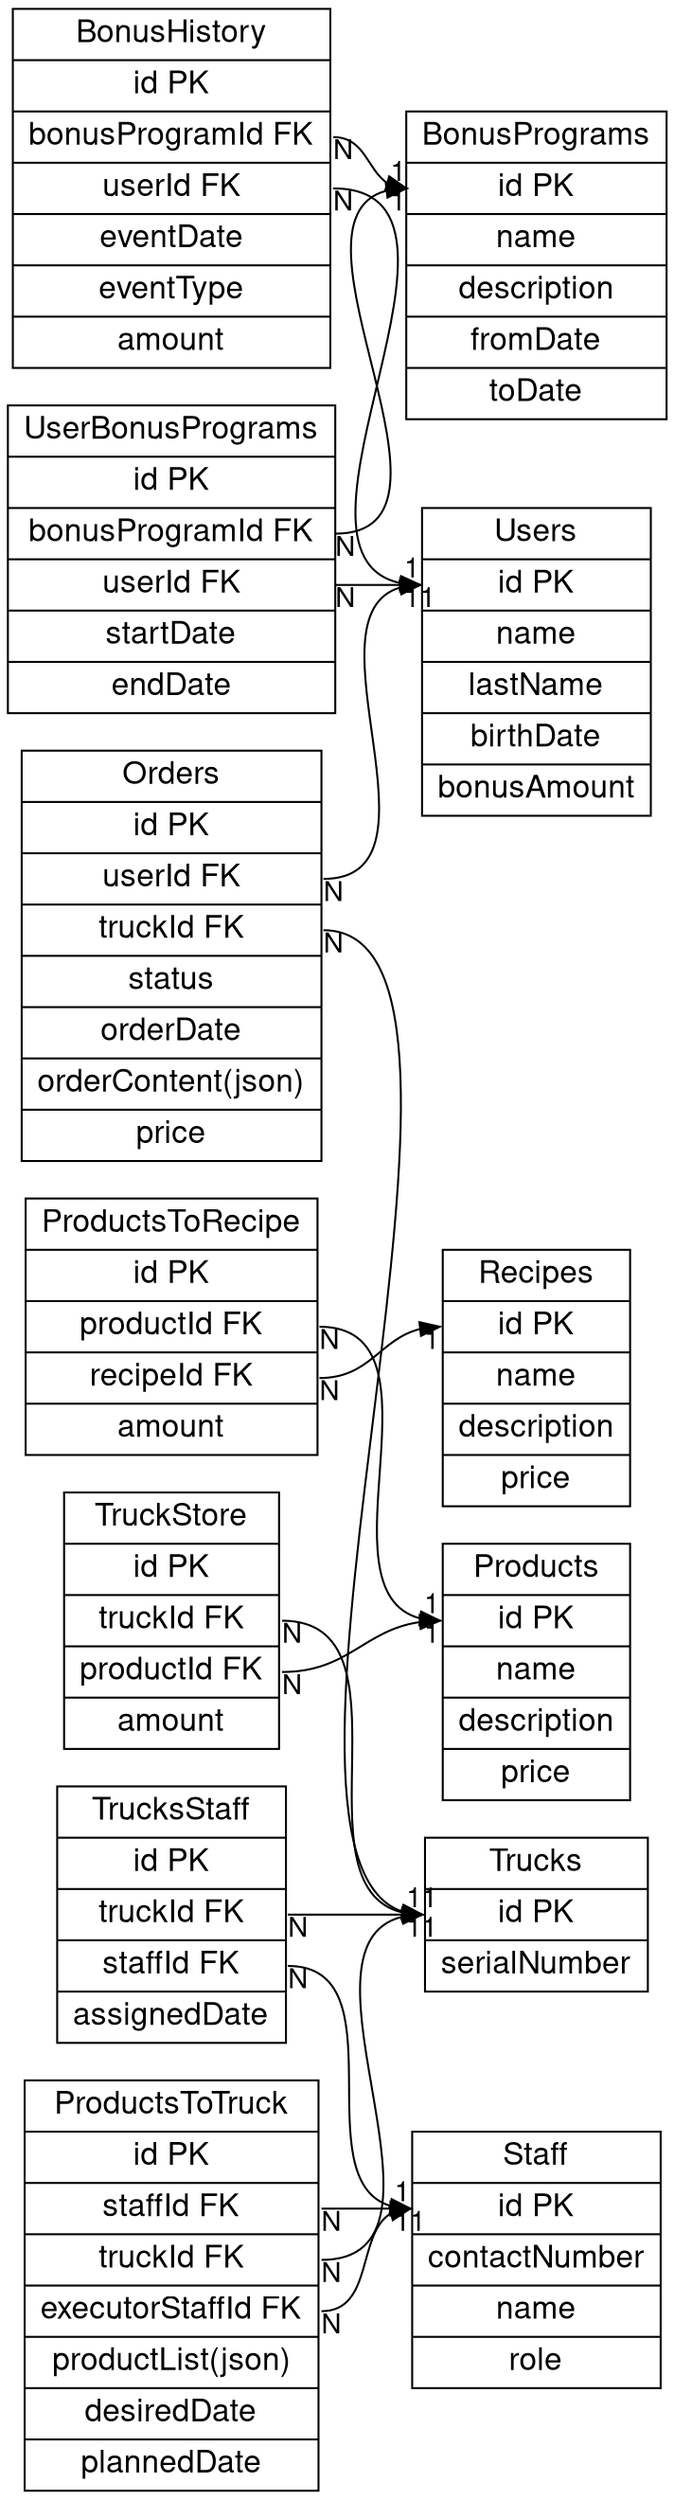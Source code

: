 digraph g {
    fontname = "Helvetica,Arial,sans-serif"
    node [fontname = "Helvetica,Arial,sans-serif"]
    edge [fontname = "Helvetica,Arial,sans-serif"]
    graph [
    rankdir = "LR"
    ];
    node [
    fontsize = "16"
    shape = "record"
    ];
    edge [];

    Orders [
        label = "Orders
        |id PK
        |<userId> userId FK
        |<truckId> truckId FK
        |status
        |orderDate
        |orderContent(json)
        |price
        "
    ];
    Users [
        label = "Users
            |<id> id PK
            |name
            |lastName
            |birthDate
            |bonusAmount
        "
    ];
    Trucks [
        label = "Trucks
        |<id> id PK
        |serialNumber
        "
    ];
    Products [
        label = "Products
            |<id> id PK
            |name
            |description
            |price
            "
    ];

    TruckStore [
        label = "TruckStore
            |<id> id PK
            |<truckId> truckId FK
            |<productId> productId FK
            |amount
            "
    ];

    Recipes [
        label = "Recipes
                |<id> id PK
                |name
                |description
                |price
                "
    ];


    ProductsToRecipe [
    label = "ProductsToRecipe
                |<id> id PK
                |<productId> productId FK
                |<recipeId> recipeId FK
                |amount
                "
    ];

    Staff [
        label = "Staff
                |<id> id PK
                |contactNumber
                |name
                |role
                "
    ];

    TrucksStaff [
        label = "TrucksStaff
                |<id> id PK
                |<truckId> truckId FK
                |<staffId> staffId FK
                |assignedDate
                "
    ];

    BonusPrograms [
        label = "BonusPrograms
                |<id> id PK
                |name
                |description
                |fromDate
                |toDate
                "
    ]

    ProductsToTruck [
        label = "ProductsToTruck
                |<id> id PK
                |<staffId> staffId FK
                |<truckId> truckId FK
                |<executorStaffId> executorStaffId FK
                |productList(json)
                |desiredDate
                |plannedDate
                "
    ]

    UserBonusPrograms  [
    label = "UserBonusPrograms
                |<id> id PK
                |<bonusProgramId> bonusProgramId FK
                |<userId> userId FK
                |startDate
                |endDate
                "
    ];


    BonusHistory  [
    label = "BonusHistory
                |<id> id PK
                |<bonusProgramId> bonusProgramId FK
                |<userId> userId FK
                |eventDate
                |eventType
                |amount
                "
    ];

    BonusHistory: userId -> Users: id [
    headlabel="1"
    taillabel="N"
    ]

    BonusHistory: bonusProgramId -> BonusPrograms: id [
    headlabel="1"
    taillabel="N"
    ]

    UserBonusPrograms: bonusProgramId -> BonusPrograms: id [
        headlabel="1"
        taillabel="N"
    ]

    UserBonusPrograms: userId -> Users: id [
        headlabel="1"
        taillabel="N"
    ]
    ProductsToTruck: executorStaffId -> Staff: id [
    headlabel="1"
    taillabel="N"
    ]
    ProductsToTruck: staffId -> Staff: id [
        headlabel="1"
        taillabel="N"
    ]

    ProductsToTruck: truckId -> Trucks: id [
        headlabel="1"
        taillabel="N"
    ]

    TrucksStaff: staffId -> Staff: id [
    headlabel="1"
    taillabel="N"
    ]

    TrucksStaff: truckId -> Trucks: id [
    headlabel="1"
    taillabel="N"
    ]

    ProductsToRecipe: productId -> Products: id [
    headlabel="1"
    taillabel="N"
    ]

    ProductsToRecipe: recipeId -> Recipes: id [
    headlabel="1"
    taillabel="N"
    ]
    TruckStore: productId -> Products: id [
        headlabel="1"
        taillabel="N"
    ]
    TruckStore: truckId -> Trucks: id [
    headlabel="1"
    taillabel="N"
    ]

    Orders: userId -> Users: id [
        headlabel="1"
        taillabel="N"
    ];
    Orders: truckId -> Trucks: id[
        headlabel="1"
        taillabel="N"
    ];

}
